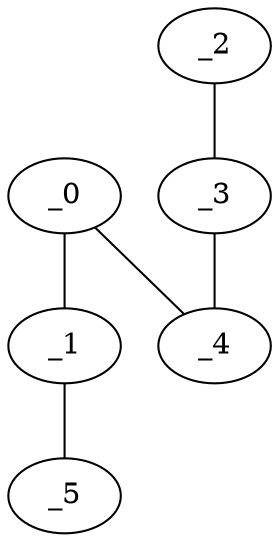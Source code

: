 graph FP1_0138 {
	_0	 [x="1.07235",
		y="3.1384"];
	_1	 [x="0.71",
		y="0.73"];
	_0 -- _1;
	_4	 [x="1.35245",
		y="2.93236"];
	_0 -- _4;
	_5	 [x="2.20963",
		y="1.36859"];
	_1 -- _5;
	_2	 [x="0.133049",
		y="1.50346"];
	_3	 [x="1.41328",
		y="1.6465"];
	_2 -- _3;
	_3 -- _4;
}
